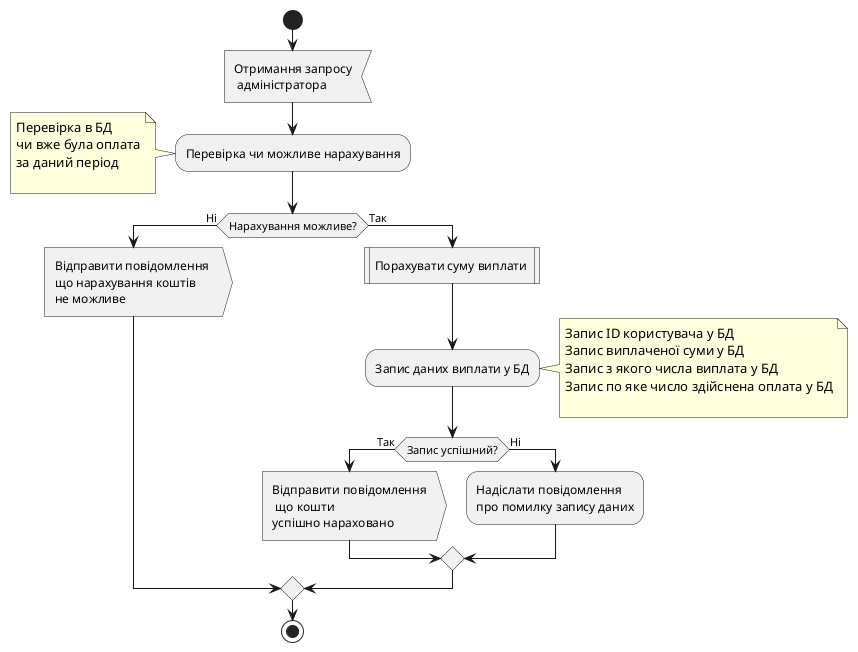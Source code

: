 @startuml pay_on_demand
start 
    :Отримання запросу\n адміністратора <
    :Перевірка чи можливе нарахування;
    note left: Перевірка в БД\nчи вже була оплата\nза даний період \n
if(Нарахування можливе?) then (Ні)
:Відправити повідомлення \nщо нарахування коштів \nне можливе >
else (Так)
    :Порахувати суму виплати |

    :Запис даних виплати у БД;
    note right: Запис ID користувача у БД\nЗапис виплаченої суми у БД\nЗапис з якого числа виплата у БД\nЗапис по яке число здійснена оплата у БД\n
    if(Запис успішний?) then (Так)
     :Відправити повідомлення\n що кошти\nуспішно нараховано >
     else (Ні)
     :Надіслати повідомлення\nпро помилку запису даних;
     endif

endif
stop
@enduml
